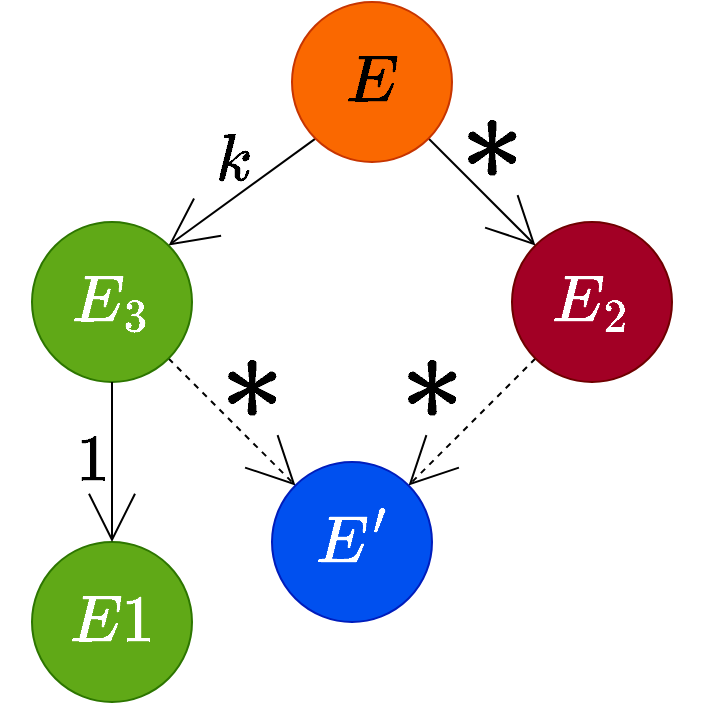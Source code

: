 <mxfile version="20.3.0" type="device"><diagram id="jQioMgZ77aRWDrUcnonD" name="Page-1"><mxGraphModel dx="1711" dy="1616" grid="1" gridSize="10" guides="1" tooltips="1" connect="1" arrows="1" fold="1" page="1" pageScale="1" pageWidth="850" pageHeight="1100" math="1" shadow="0"><root><mxCell id="0"/><mxCell id="1" parent="0"/><mxCell id="2" value="$$k$$" style="rounded=0;orthogonalLoop=1;jettySize=auto;html=1;exitX=0;exitY=1;exitDx=0;exitDy=0;entryX=1;entryY=0;entryDx=0;entryDy=0;fontSize=28;endArrow=open;endFill=0;endSize=22;labelBackgroundColor=none;" parent="1" source="4" target="10" edge="1"><mxGeometry x="-0.105" y="-15" relative="1" as="geometry"><mxPoint as="offset"/></mxGeometry></mxCell><mxCell id="3" value="$$*$$" style="edgeStyle=none;orthogonalLoop=1;jettySize=auto;html=1;exitX=1;exitY=1;exitDx=0;exitDy=0;entryX=0;entryY=0;entryDx=0;entryDy=0;fontSize=54;endArrow=open;endFill=0;endSize=22;labelBackgroundColor=none;" parent="1" source="4" target="8" edge="1"><mxGeometry x="-0.374" y="21" relative="1" as="geometry"><mxPoint as="offset"/></mxGeometry></mxCell><mxCell id="4" value="$$E$$" style="ellipse;whiteSpace=wrap;html=1;aspect=fixed;fontSize=28;fillColor=#fa6800;strokeColor=#C73500;fontColor=#000000;" parent="1" vertex="1"><mxGeometry x="130" y="10" width="80" height="80" as="geometry"/></mxCell><mxCell id="5" value="$$*$$" style="edgeStyle=none;orthogonalLoop=1;jettySize=auto;html=1;exitX=1;exitY=1;exitDx=0;exitDy=0;entryX=0;entryY=0;entryDx=0;entryDy=0;fontSize=54;endArrow=open;endFill=0;endSize=22;dashed=1;labelBackgroundColor=none;" parent="1" source="10" target="9" edge="1"><mxGeometry x="-0.158" y="21" relative="1" as="geometry"><mxPoint as="offset"/></mxGeometry></mxCell><mxCell id="6" value="$$E1$$" style="ellipse;whiteSpace=wrap;html=1;aspect=fixed;fontSize=28;fillColor=#60a917;strokeColor=#2D7600;fontColor=#ffffff;" parent="1" vertex="1"><mxGeometry y="280" width="80" height="80" as="geometry"/></mxCell><mxCell id="7" value="$$*$$" style="edgeStyle=none;orthogonalLoop=1;jettySize=auto;html=1;exitX=0;exitY=1;exitDx=0;exitDy=0;entryX=1;entryY=0;entryDx=0;entryDy=0;fontSize=54;endArrow=open;endFill=0;endSize=22;dashed=1;labelBackgroundColor=none;" parent="1" source="8" target="9" edge="1"><mxGeometry y="-28" relative="1" as="geometry"><mxPoint as="offset"/></mxGeometry></mxCell><mxCell id="8" value="$$E_2$$" style="ellipse;whiteSpace=wrap;html=1;aspect=fixed;fontSize=28;fillColor=#a20025;strokeColor=#6F0000;fontColor=#ffffff;" parent="1" vertex="1"><mxGeometry x="240" y="120" width="80" height="80" as="geometry"/></mxCell><mxCell id="9" value="$$E'$$" style="ellipse;whiteSpace=wrap;html=1;aspect=fixed;fontSize=28;fillColor=#0050ef;strokeColor=#001DBC;fontColor=#ffffff;" parent="1" vertex="1"><mxGeometry x="120" y="240" width="80" height="80" as="geometry"/></mxCell><mxCell id="10" value="$$E_3$$" style="ellipse;whiteSpace=wrap;html=1;aspect=fixed;fontSize=28;fillColor=#60a917;strokeColor=#2D7600;fontColor=#ffffff;" parent="1" vertex="1"><mxGeometry y="120" width="80" height="80" as="geometry"/></mxCell><mxCell id="12" value="$$1$$" style="rounded=0;orthogonalLoop=1;jettySize=auto;html=1;exitX=0.5;exitY=1;exitDx=0;exitDy=0;entryX=0.5;entryY=0;entryDx=0;entryDy=0;fontSize=28;endArrow=open;endFill=0;endSize=22;labelBackgroundColor=none;" parent="1" source="10" target="6" edge="1"><mxGeometry y="-10" relative="1" as="geometry"><mxPoint x="129.996" y="176.564" as="sourcePoint"/><mxPoint x="16.564" y="149.996" as="targetPoint"/><mxPoint as="offset"/></mxGeometry></mxCell></root></mxGraphModel></diagram></mxfile>